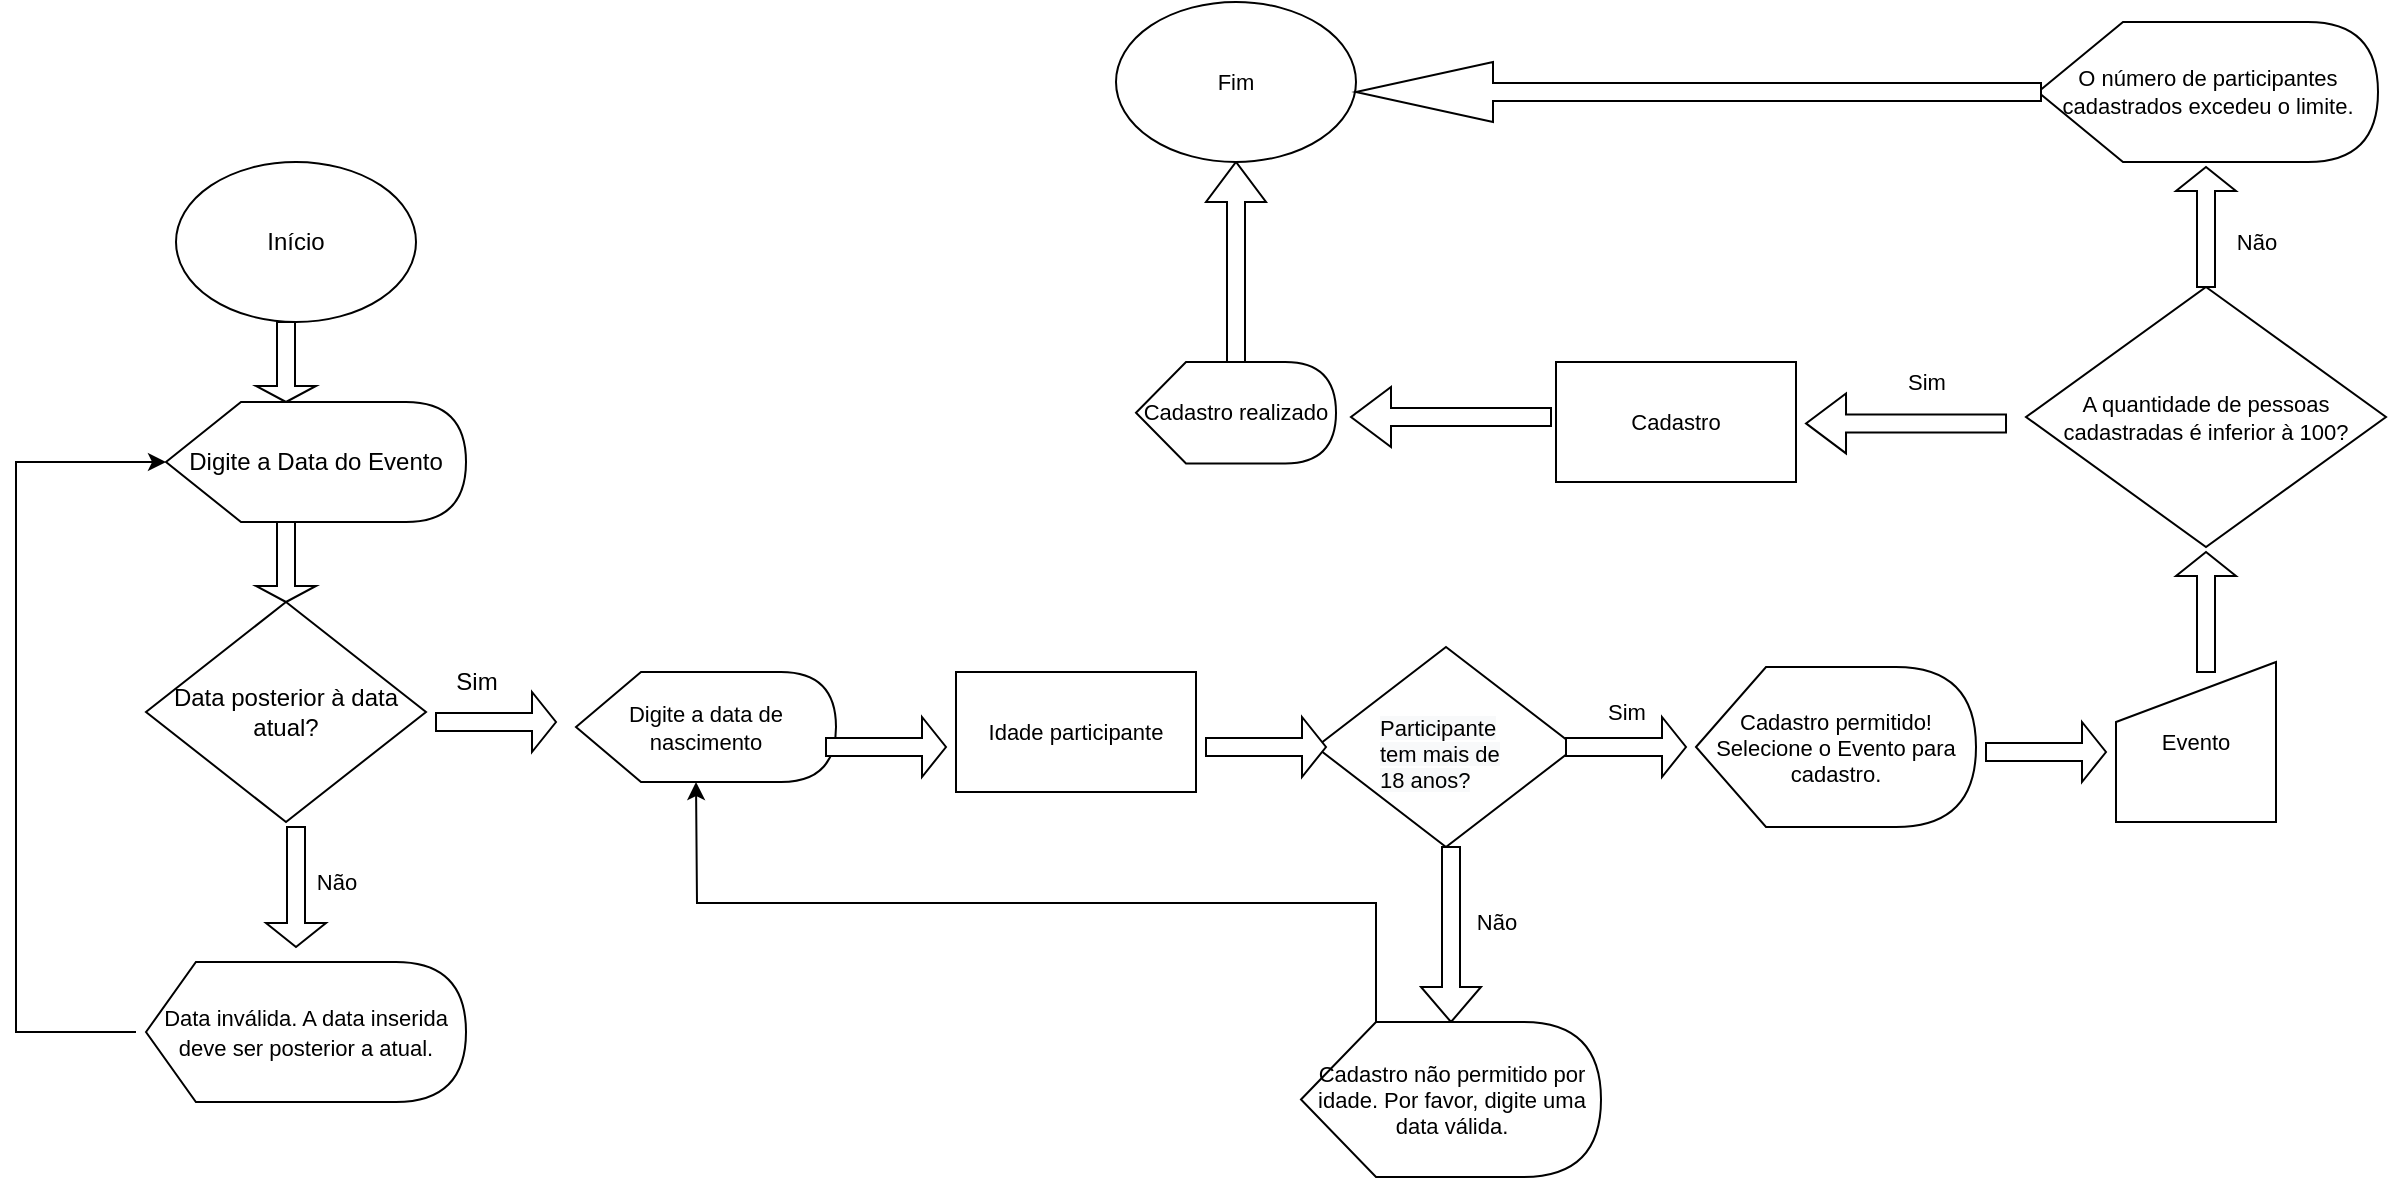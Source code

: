 <mxfile version="15.8.6" type="device"><diagram id="Vbywu0uNmooFXJzY2ZsB" name="Page-1"><mxGraphModel dx="1640" dy="1043" grid="1" gridSize="10" guides="1" tooltips="1" connect="1" arrows="1" fold="1" page="0" pageScale="1" pageWidth="827" pageHeight="1169" math="0" shadow="0"><root><mxCell id="0"/><mxCell id="1" parent="0"/><mxCell id="NL1coPokgAT5tDiRH02C-1" value="Início" style="ellipse;whiteSpace=wrap;html=1;" vertex="1" parent="1"><mxGeometry x="30" y="30" width="120" height="80" as="geometry"/></mxCell><mxCell id="NL1coPokgAT5tDiRH02C-2" value="" style="shape=singleArrow;direction=south;whiteSpace=wrap;html=1;" vertex="1" parent="1"><mxGeometry x="70" y="110" width="30" height="40" as="geometry"/></mxCell><mxCell id="NL1coPokgAT5tDiRH02C-3" value="Digite a Data do Evento" style="shape=display;whiteSpace=wrap;html=1;" vertex="1" parent="1"><mxGeometry x="25" y="150" width="150" height="60" as="geometry"/></mxCell><mxCell id="NL1coPokgAT5tDiRH02C-4" value="" style="shape=singleArrow;direction=south;whiteSpace=wrap;html=1;" vertex="1" parent="1"><mxGeometry x="70" y="210" width="30" height="40" as="geometry"/></mxCell><mxCell id="NL1coPokgAT5tDiRH02C-6" value="Data posterior à data atual?" style="rhombus;whiteSpace=wrap;html=1;" vertex="1" parent="1"><mxGeometry x="15" y="250" width="140" height="110" as="geometry"/></mxCell><mxCell id="NL1coPokgAT5tDiRH02C-9" value="Sim" style="text;html=1;align=center;verticalAlign=middle;resizable=0;points=[];autosize=1;strokeColor=none;fillColor=none;" vertex="1" parent="1"><mxGeometry x="160" y="280" width="40" height="20" as="geometry"/></mxCell><mxCell id="NL1coPokgAT5tDiRH02C-15" value="&lt;font style=&quot;font-size: 11px&quot;&gt;Data inválida. A data inserida deve ser posterior a atual.&lt;/font&gt;" style="shape=display;whiteSpace=wrap;html=1;size=0.156;" vertex="1" parent="1"><mxGeometry x="15" y="430" width="160" height="70" as="geometry"/></mxCell><mxCell id="NL1coPokgAT5tDiRH02C-18" value="" style="edgeStyle=elbowEdgeStyle;elbow=horizontal;endArrow=classic;html=1;rounded=0;fontSize=11;entryX=0;entryY=0.5;entryDx=0;entryDy=0;entryPerimeter=0;" edge="1" parent="1" target="NL1coPokgAT5tDiRH02C-3"><mxGeometry width="50" height="50" relative="1" as="geometry"><mxPoint x="10" y="465" as="sourcePoint"/><mxPoint y="430" as="targetPoint"/><Array as="points"><mxPoint x="-50" y="470"/></Array></mxGeometry></mxCell><mxCell id="NL1coPokgAT5tDiRH02C-21" value="Digite a data de nascimento" style="shape=display;whiteSpace=wrap;html=1;fontSize=11;" vertex="1" parent="1"><mxGeometry x="230" y="285" width="130" height="55" as="geometry"/></mxCell><mxCell id="NL1coPokgAT5tDiRH02C-23" value="" style="shape=singleArrow;direction=south;whiteSpace=wrap;html=1;rotation=-90;" vertex="1" parent="1"><mxGeometry x="370" y="292.5" width="30" height="60" as="geometry"/></mxCell><mxCell id="NL1coPokgAT5tDiRH02C-24" value="" style="rhombus;whiteSpace=wrap;html=1;fontSize=11;" vertex="1" parent="1"><mxGeometry x="600" y="272.5" width="130" height="100" as="geometry"/></mxCell><mxCell id="NL1coPokgAT5tDiRH02C-25" value="&lt;span style=&quot;color: rgb(0, 0, 0); font-family: helvetica; font-size: 11px; font-style: normal; font-weight: 400; letter-spacing: normal; text-align: center; text-indent: 0px; text-transform: none; word-spacing: 0px; background-color: rgb(248, 249, 250); display: inline; float: none;&quot;&gt;Participante tem mais de 18 anos?&lt;/span&gt;" style="text;whiteSpace=wrap;html=1;fontSize=11;" vertex="1" parent="1"><mxGeometry x="630" y="300" width="75" height="30" as="geometry"/></mxCell><mxCell id="NL1coPokgAT5tDiRH02C-28" value="" style="shape=singleArrow;direction=south;whiteSpace=wrap;html=1;rotation=-90;" vertex="1" parent="1"><mxGeometry x="175" y="280" width="30" height="60" as="geometry"/></mxCell><mxCell id="NL1coPokgAT5tDiRH02C-30" value="" style="shape=singleArrow;direction=south;whiteSpace=wrap;html=1;rotation=0;" vertex="1" parent="1"><mxGeometry x="75" y="362.5" width="30" height="60" as="geometry"/></mxCell><mxCell id="NL1coPokgAT5tDiRH02C-31" value="Não" style="text;html=1;align=center;verticalAlign=middle;resizable=0;points=[];autosize=1;strokeColor=none;fillColor=none;fontSize=11;" vertex="1" parent="1"><mxGeometry x="90" y="380" width="40" height="20" as="geometry"/></mxCell><mxCell id="NL1coPokgAT5tDiRH02C-32" value="" style="shape=singleArrow;direction=south;whiteSpace=wrap;html=1;rotation=0;" vertex="1" parent="1"><mxGeometry x="652.5" y="372.5" width="30" height="87.5" as="geometry"/></mxCell><mxCell id="NL1coPokgAT5tDiRH02C-33" value="" style="shape=singleArrow;direction=south;whiteSpace=wrap;html=1;rotation=-90;" vertex="1" parent="1"><mxGeometry x="740" y="292.5" width="30" height="60" as="geometry"/></mxCell><mxCell id="NL1coPokgAT5tDiRH02C-34" value="Sim" style="text;html=1;align=center;verticalAlign=middle;resizable=0;points=[];autosize=1;strokeColor=none;fillColor=none;fontSize=11;" vertex="1" parent="1"><mxGeometry x="740" y="295" width="30" height="20" as="geometry"/></mxCell><mxCell id="NL1coPokgAT5tDiRH02C-37" value="Não" style="text;html=1;align=center;verticalAlign=middle;resizable=0;points=[];autosize=1;strokeColor=none;fillColor=none;fontSize=11;" vertex="1" parent="1"><mxGeometry x="670" y="400" width="40" height="20" as="geometry"/></mxCell><mxCell id="NL1coPokgAT5tDiRH02C-41" style="edgeStyle=orthogonalEdgeStyle;rounded=0;orthogonalLoop=1;jettySize=auto;html=1;exitX=0;exitY=0;exitDx=37.5;exitDy=0;exitPerimeter=0;fontSize=11;" edge="1" parent="1" source="NL1coPokgAT5tDiRH02C-38"><mxGeometry relative="1" as="geometry"><mxPoint x="290" y="340" as="targetPoint"/></mxGeometry></mxCell><mxCell id="NL1coPokgAT5tDiRH02C-38" value="&lt;span&gt;Cadastro não permitido por idade. Por favor, digite uma data válida.&lt;/span&gt;" style="shape=display;whiteSpace=wrap;html=1;fontSize=11;" vertex="1" parent="1"><mxGeometry x="592.5" y="460" width="150" height="77.5" as="geometry"/></mxCell><mxCell id="NL1coPokgAT5tDiRH02C-42" value="Cadastro permitido!&lt;br&gt;Selecione o Evento para cadastro." style="shape=display;whiteSpace=wrap;html=1;fontSize=11;" vertex="1" parent="1"><mxGeometry x="790" y="282.5" width="140" height="80" as="geometry"/></mxCell><mxCell id="NL1coPokgAT5tDiRH02C-47" value="" style="shape=singleArrow;direction=south;whiteSpace=wrap;html=1;rotation=-90;" vertex="1" parent="1"><mxGeometry x="560" y="292.5" width="30" height="60" as="geometry"/></mxCell><mxCell id="NL1coPokgAT5tDiRH02C-48" value="Evento" style="shape=manualInput;whiteSpace=wrap;html=1;fontSize=11;" vertex="1" parent="1"><mxGeometry x="1000" y="280" width="80" height="80" as="geometry"/></mxCell><mxCell id="NL1coPokgAT5tDiRH02C-51" value="" style="shape=singleArrow;direction=south;whiteSpace=wrap;html=1;rotation=-90;" vertex="1" parent="1"><mxGeometry x="950" y="295" width="30" height="60" as="geometry"/></mxCell><mxCell id="NL1coPokgAT5tDiRH02C-53" value="" style="shape=singleArrow;direction=south;whiteSpace=wrap;html=1;rotation=-180;" vertex="1" parent="1"><mxGeometry x="1030" y="225" width="30" height="60" as="geometry"/></mxCell><mxCell id="NL1coPokgAT5tDiRH02C-57" value="A quantidade de pessoas cadastradas é inferior à 100?" style="rhombus;whiteSpace=wrap;html=1;fontSize=11;" vertex="1" parent="1"><mxGeometry x="955" y="92.5" width="180" height="130" as="geometry"/></mxCell><mxCell id="NL1coPokgAT5tDiRH02C-59" value="" style="shape=singleArrow;direction=south;whiteSpace=wrap;html=1;rotation=-180;" vertex="1" parent="1"><mxGeometry x="1030" y="32.5" width="30" height="60" as="geometry"/></mxCell><mxCell id="NL1coPokgAT5tDiRH02C-60" value="" style="shape=singleArrow;direction=south;whiteSpace=wrap;html=1;rotation=90;" vertex="1" parent="1"><mxGeometry x="880.01" y="110.7" width="30" height="100" as="geometry"/></mxCell><mxCell id="NL1coPokgAT5tDiRH02C-61" value="Sim" style="text;html=1;align=center;verticalAlign=middle;resizable=0;points=[];autosize=1;strokeColor=none;fillColor=none;fontSize=11;" vertex="1" parent="1"><mxGeometry x="890" y="130" width="30" height="20" as="geometry"/></mxCell><mxCell id="NL1coPokgAT5tDiRH02C-62" value="Cadastro" style="rounded=0;whiteSpace=wrap;html=1;fontSize=11;" vertex="1" parent="1"><mxGeometry x="720" y="130" width="120" height="60" as="geometry"/></mxCell><mxCell id="NL1coPokgAT5tDiRH02C-63" value="Idade participante" style="rounded=0;whiteSpace=wrap;html=1;fontSize=11;" vertex="1" parent="1"><mxGeometry x="420" y="285" width="120" height="60" as="geometry"/></mxCell><mxCell id="NL1coPokgAT5tDiRH02C-64" value="Não" style="text;html=1;align=center;verticalAlign=middle;resizable=0;points=[];autosize=1;strokeColor=none;fillColor=none;fontSize=11;" vertex="1" parent="1"><mxGeometry x="1050" y="60" width="40" height="20" as="geometry"/></mxCell><mxCell id="NL1coPokgAT5tDiRH02C-65" value="" style="shape=singleArrow;direction=south;whiteSpace=wrap;html=1;rotation=90;" vertex="1" parent="1"><mxGeometry x="652.5" y="107.5" width="30" height="100" as="geometry"/></mxCell><mxCell id="NL1coPokgAT5tDiRH02C-66" value="Cadastro realizado" style="shape=display;whiteSpace=wrap;html=1;fontSize=11;" vertex="1" parent="1"><mxGeometry x="510" y="130" width="100" height="50.7" as="geometry"/></mxCell><mxCell id="NL1coPokgAT5tDiRH02C-67" value="" style="shape=singleArrow;direction=south;whiteSpace=wrap;html=1;rotation=-180;" vertex="1" parent="1"><mxGeometry x="545" y="30.0" width="30" height="100" as="geometry"/></mxCell><mxCell id="NL1coPokgAT5tDiRH02C-68" value="Fim" style="ellipse;whiteSpace=wrap;html=1;fontSize=11;" vertex="1" parent="1"><mxGeometry x="500" y="-50" width="120" height="80" as="geometry"/></mxCell><mxCell id="NL1coPokgAT5tDiRH02C-69" value="O número de participantes cadastrados excedeu o limite." style="shape=display;whiteSpace=wrap;html=1;fontSize=11;" vertex="1" parent="1"><mxGeometry x="961" y="-40" width="170" height="70" as="geometry"/></mxCell><mxCell id="NL1coPokgAT5tDiRH02C-70" value="" style="shape=singleArrow;direction=south;whiteSpace=wrap;html=1;rotation=90;" vertex="1" parent="1"><mxGeometry x="776.25" y="-176.25" width="30" height="342.5" as="geometry"/></mxCell></root></mxGraphModel></diagram></mxfile>